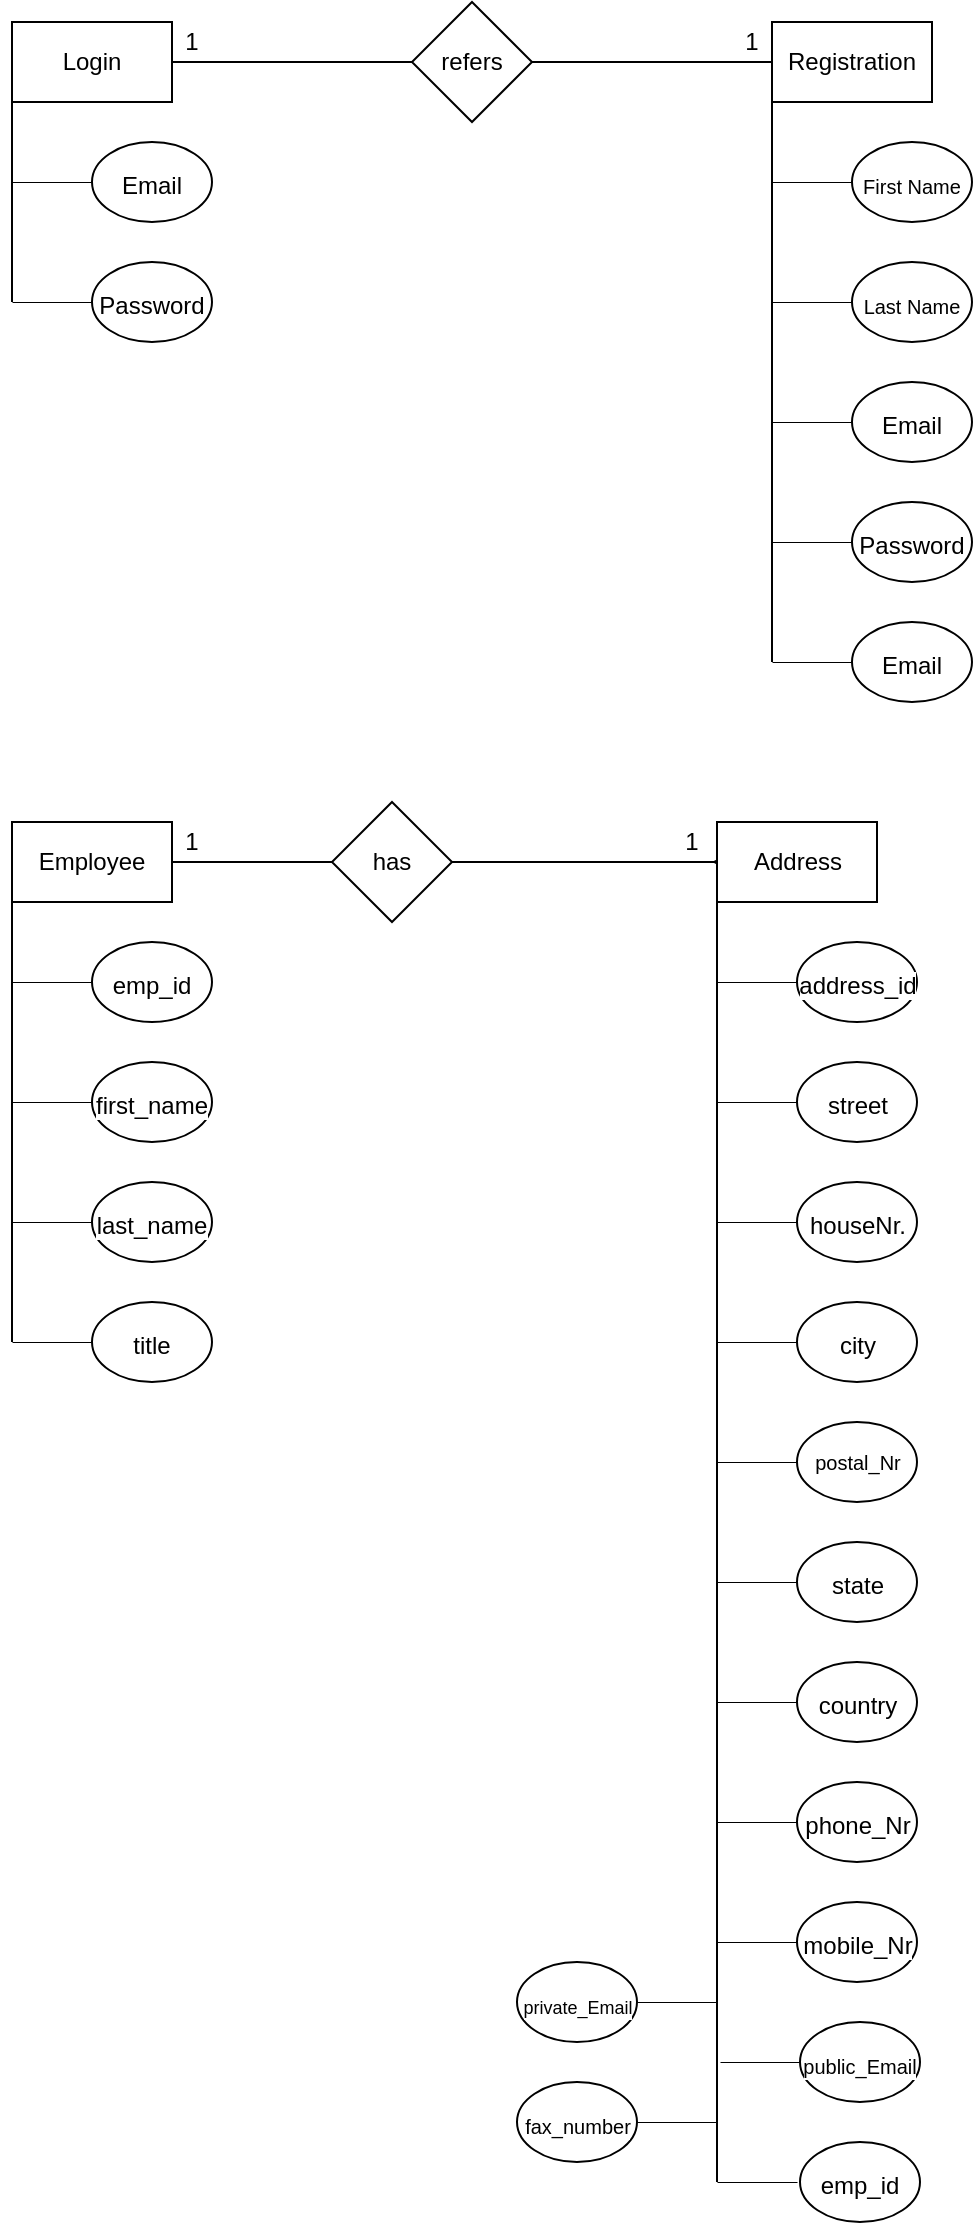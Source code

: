 <mxfile version="22.1.16" type="device">
  <diagram name="Page-1" id="kr9EVviITW9TBXFejRC4">
    <mxGraphModel dx="1126" dy="561" grid="1" gridSize="10" guides="1" tooltips="1" connect="1" arrows="1" fold="1" page="1" pageScale="1" pageWidth="827" pageHeight="1169" math="0" shadow="0">
      <root>
        <mxCell id="0" />
        <mxCell id="1" parent="0" />
        <mxCell id="9rN-HTs9b1Wg2l5YEKM0-1" value="Login" style="rounded=0;whiteSpace=wrap;html=1;" parent="1" vertex="1">
          <mxGeometry x="40" y="40" width="80" height="40" as="geometry" />
        </mxCell>
        <mxCell id="lOhiPZA9xh6wjAjMldB4-1" value="Registration" style="rounded=0;whiteSpace=wrap;html=1;" parent="1" vertex="1">
          <mxGeometry x="420" y="40" width="80" height="40" as="geometry" />
        </mxCell>
        <mxCell id="lOhiPZA9xh6wjAjMldB4-13" value="" style="line;strokeWidth=1;html=1;" parent="1" vertex="1">
          <mxGeometry x="120" y="55" width="120" height="10" as="geometry" />
        </mxCell>
        <mxCell id="lOhiPZA9xh6wjAjMldB4-14" value="refers" style="rhombus;whiteSpace=wrap;html=1;" parent="1" vertex="1">
          <mxGeometry x="240" y="30" width="60" height="60" as="geometry" />
        </mxCell>
        <mxCell id="lOhiPZA9xh6wjAjMldB4-15" value="" style="line;strokeWidth=1;html=1;" parent="1" vertex="1">
          <mxGeometry x="300" y="55" width="120" height="10" as="geometry" />
        </mxCell>
        <mxCell id="lOhiPZA9xh6wjAjMldB4-16" value="" style="line;strokeWidth=1;direction=south;html=1;spacingLeft=0;spacingBottom=0;spacingRight=0;perimeterSpacing=0;" parent="1" vertex="1">
          <mxGeometry x="35" y="80" width="10" height="100" as="geometry" />
        </mxCell>
        <mxCell id="lOhiPZA9xh6wjAjMldB4-17" value="" style="line;strokeWidth=1;direction=south;html=1;spacingLeft=0;spacingBottom=0;spacingRight=0;perimeterSpacing=0;" parent="1" vertex="1">
          <mxGeometry x="414" y="80" width="12" height="280" as="geometry" />
        </mxCell>
        <mxCell id="lOhiPZA9xh6wjAjMldB4-18" value="" style="line;strokeWidth=0.5;html=1;labelBackgroundColor=default;strokeColor=default;align=center;verticalAlign=top;spacingLeft=0;spacingRight=0;spacingTop=8;spacingBottom=0;fontFamily=Helvetica;fontSize=12;fontColor=default;fillColor=default;" parent="1" vertex="1">
          <mxGeometry x="40" y="110" width="40" height="20" as="geometry" />
        </mxCell>
        <mxCell id="lOhiPZA9xh6wjAjMldB4-20" value="" style="line;strokeWidth=0.5;html=1;labelBackgroundColor=default;strokeColor=default;align=center;verticalAlign=top;spacingLeft=0;spacingRight=0;spacingTop=8;spacingBottom=0;fontFamily=Helvetica;fontSize=12;fontColor=default;fillColor=default;" parent="1" vertex="1">
          <mxGeometry x="40" y="170" width="40" height="20" as="geometry" />
        </mxCell>
        <mxCell id="lOhiPZA9xh6wjAjMldB4-21" value="" style="line;strokeWidth=0.5;html=1;labelBackgroundColor=default;strokeColor=default;align=center;verticalAlign=top;spacingLeft=0;spacingRight=0;spacingTop=8;spacingBottom=0;fontFamily=Helvetica;fontSize=12;fontColor=default;fillColor=default;" parent="1" vertex="1">
          <mxGeometry x="420" y="110" width="40" height="20" as="geometry" />
        </mxCell>
        <mxCell id="lOhiPZA9xh6wjAjMldB4-23" value="" style="line;strokeWidth=0.5;html=1;labelBackgroundColor=default;strokeColor=default;align=center;verticalAlign=top;spacingLeft=0;spacingRight=0;spacingTop=8;spacingBottom=0;fontFamily=Helvetica;fontSize=12;fontColor=default;fillColor=default;" parent="1" vertex="1">
          <mxGeometry x="420" y="170" width="40" height="20" as="geometry" />
        </mxCell>
        <mxCell id="lOhiPZA9xh6wjAjMldB4-24" value="" style="line;strokeWidth=0.5;html=1;labelBackgroundColor=default;strokeColor=default;align=center;verticalAlign=top;spacingLeft=0;spacingRight=0;spacingTop=8;spacingBottom=0;fontFamily=Helvetica;fontSize=12;fontColor=default;fillColor=default;" parent="1" vertex="1">
          <mxGeometry x="420" y="290" width="40" height="20" as="geometry" />
        </mxCell>
        <mxCell id="lOhiPZA9xh6wjAjMldB4-25" value="" style="line;strokeWidth=0.5;html=1;labelBackgroundColor=default;strokeColor=default;align=center;verticalAlign=top;spacingLeft=0;spacingRight=0;spacingTop=8;spacingBottom=0;fontFamily=Helvetica;fontSize=12;fontColor=default;fillColor=default;" parent="1" vertex="1">
          <mxGeometry x="420" y="230" width="40" height="20" as="geometry" />
        </mxCell>
        <mxCell id="lOhiPZA9xh6wjAjMldB4-26" value="" style="line;strokeWidth=0.5;html=1;labelBackgroundColor=default;strokeColor=default;align=center;verticalAlign=top;spacingLeft=0;spacingRight=0;spacingTop=8;spacingBottom=0;fontFamily=Helvetica;fontSize=12;fontColor=default;fillColor=default;" parent="1" vertex="1">
          <mxGeometry x="420" y="350" width="40" height="20" as="geometry" />
        </mxCell>
        <mxCell id="lOhiPZA9xh6wjAjMldB4-30" value="Email" style="ellipse;whiteSpace=wrap;html=1;labelBackgroundColor=default;strokeColor=default;strokeWidth=1;align=center;verticalAlign=top;spacingLeft=0;spacingRight=0;spacingTop=8;spacingBottom=0;fontFamily=Helvetica;fontSize=12;fontColor=default;fillColor=default;" parent="1" vertex="1">
          <mxGeometry x="80" y="100" width="60" height="40" as="geometry" />
        </mxCell>
        <mxCell id="lOhiPZA9xh6wjAjMldB4-32" value="Password" style="ellipse;whiteSpace=wrap;html=1;labelBackgroundColor=default;strokeColor=default;strokeWidth=1;align=center;verticalAlign=top;spacingLeft=0;spacingRight=0;spacingTop=8;spacingBottom=0;fontFamily=Helvetica;fontSize=12;fontColor=default;fillColor=default;" parent="1" vertex="1">
          <mxGeometry x="80" y="160" width="60" height="40" as="geometry" />
        </mxCell>
        <mxCell id="lOhiPZA9xh6wjAjMldB4-33" value="&lt;font style=&quot;font-size: 10px;&quot;&gt;First Name&lt;/font&gt;" style="ellipse;whiteSpace=wrap;html=1;labelBackgroundColor=default;strokeColor=default;strokeWidth=1;align=center;verticalAlign=top;spacingLeft=0;spacingRight=0;spacingTop=8;spacingBottom=0;fontFamily=Helvetica;fontSize=12;fontColor=default;fillColor=default;" parent="1" vertex="1">
          <mxGeometry x="460" y="100" width="60" height="40" as="geometry" />
        </mxCell>
        <mxCell id="lOhiPZA9xh6wjAjMldB4-34" value="&lt;font style=&quot;font-size: 10px;&quot;&gt;Last Name&lt;/font&gt;" style="ellipse;whiteSpace=wrap;html=1;labelBackgroundColor=default;strokeColor=default;strokeWidth=1;align=center;verticalAlign=top;spacingLeft=0;spacingRight=0;spacingTop=8;spacingBottom=0;fontFamily=Helvetica;fontSize=12;fontColor=default;fillColor=default;" parent="1" vertex="1">
          <mxGeometry x="460" y="160" width="60" height="40" as="geometry" />
        </mxCell>
        <mxCell id="lOhiPZA9xh6wjAjMldB4-35" value="Email" style="ellipse;whiteSpace=wrap;html=1;labelBackgroundColor=default;strokeColor=default;strokeWidth=1;align=center;verticalAlign=top;spacingLeft=0;spacingRight=0;spacingTop=8;spacingBottom=0;fontFamily=Helvetica;fontSize=12;fontColor=default;fillColor=default;" parent="1" vertex="1">
          <mxGeometry x="460" y="340" width="60" height="40" as="geometry" />
        </mxCell>
        <mxCell id="lOhiPZA9xh6wjAjMldB4-36" value="Password" style="ellipse;whiteSpace=wrap;html=1;labelBackgroundColor=default;strokeColor=default;strokeWidth=1;align=center;verticalAlign=top;spacingLeft=0;spacingRight=0;spacingTop=8;spacingBottom=0;fontFamily=Helvetica;fontSize=12;fontColor=default;fillColor=default;" parent="1" vertex="1">
          <mxGeometry x="460" y="280" width="60" height="40" as="geometry" />
        </mxCell>
        <mxCell id="lOhiPZA9xh6wjAjMldB4-37" value="Email" style="ellipse;whiteSpace=wrap;html=1;labelBackgroundColor=default;strokeColor=default;strokeWidth=1;align=center;verticalAlign=top;spacingLeft=0;spacingRight=0;spacingTop=8;spacingBottom=0;fontFamily=Helvetica;fontSize=12;fontColor=default;fillColor=default;" parent="1" vertex="1">
          <mxGeometry x="460" y="220" width="60" height="40" as="geometry" />
        </mxCell>
        <mxCell id="lOhiPZA9xh6wjAjMldB4-38" value="1" style="text;html=1;strokeColor=none;fillColor=none;align=center;verticalAlign=middle;whiteSpace=wrap;rounded=0;fontSize=12;fontFamily=Helvetica;fontColor=default;" parent="1" vertex="1">
          <mxGeometry x="120" y="45" width="20" height="10" as="geometry" />
        </mxCell>
        <mxCell id="lOhiPZA9xh6wjAjMldB4-39" value="1" style="text;html=1;strokeColor=none;fillColor=none;align=center;verticalAlign=middle;whiteSpace=wrap;rounded=0;fontSize=12;fontFamily=Helvetica;fontColor=default;" parent="1" vertex="1">
          <mxGeometry x="400" y="45" width="20" height="10" as="geometry" />
        </mxCell>
        <mxCell id="lOhiPZA9xh6wjAjMldB4-41" value="Employee" style="rounded=0;whiteSpace=wrap;html=1;" parent="1" vertex="1">
          <mxGeometry x="40" y="440" width="80" height="40" as="geometry" />
        </mxCell>
        <mxCell id="lOhiPZA9xh6wjAjMldB4-42" value="" style="line;strokeWidth=1;direction=south;html=1;spacingLeft=0;spacingBottom=0;spacingRight=0;perimeterSpacing=0;" parent="1" vertex="1">
          <mxGeometry x="35" y="480" width="10" height="220" as="geometry" />
        </mxCell>
        <mxCell id="lOhiPZA9xh6wjAjMldB4-43" value="" style="line;strokeWidth=0.5;html=1;labelBackgroundColor=default;strokeColor=default;align=center;verticalAlign=top;spacingLeft=0;spacingRight=0;spacingTop=8;spacingBottom=0;fontFamily=Helvetica;fontSize=12;fontColor=default;fillColor=default;" parent="1" vertex="1">
          <mxGeometry x="40" y="510" width="40" height="20" as="geometry" />
        </mxCell>
        <mxCell id="lOhiPZA9xh6wjAjMldB4-44" value="" style="line;strokeWidth=0.5;html=1;labelBackgroundColor=default;strokeColor=default;align=center;verticalAlign=top;spacingLeft=0;spacingRight=0;spacingTop=8;spacingBottom=0;fontFamily=Helvetica;fontSize=12;fontColor=default;fillColor=default;" parent="1" vertex="1">
          <mxGeometry x="40" y="570" width="40" height="20" as="geometry" />
        </mxCell>
        <mxCell id="lOhiPZA9xh6wjAjMldB4-45" value="emp_id" style="ellipse;whiteSpace=wrap;html=1;labelBackgroundColor=default;strokeColor=default;strokeWidth=1;align=center;verticalAlign=top;spacingLeft=0;spacingRight=0;spacingTop=8;spacingBottom=0;fontFamily=Helvetica;fontSize=12;fontColor=default;fillColor=default;" parent="1" vertex="1">
          <mxGeometry x="80" y="500" width="60" height="40" as="geometry" />
        </mxCell>
        <mxCell id="lOhiPZA9xh6wjAjMldB4-46" value="first_name" style="ellipse;whiteSpace=wrap;html=1;labelBackgroundColor=default;strokeColor=default;strokeWidth=1;align=center;verticalAlign=top;spacingLeft=0;spacingRight=0;spacingTop=8;spacingBottom=0;fontFamily=Helvetica;fontSize=12;fontColor=default;fillColor=default;" parent="1" vertex="1">
          <mxGeometry x="80" y="560" width="60" height="40" as="geometry" />
        </mxCell>
        <mxCell id="lOhiPZA9xh6wjAjMldB4-48" value="" style="line;strokeWidth=0.5;html=1;labelBackgroundColor=default;strokeColor=default;align=center;verticalAlign=top;spacingLeft=0;spacingRight=0;spacingTop=8;spacingBottom=0;fontFamily=Helvetica;fontSize=12;fontColor=default;fillColor=default;" parent="1" vertex="1">
          <mxGeometry x="40" y="630" width="40" height="20" as="geometry" />
        </mxCell>
        <mxCell id="lOhiPZA9xh6wjAjMldB4-49" value="" style="line;strokeWidth=0.5;html=1;labelBackgroundColor=default;strokeColor=default;align=center;verticalAlign=top;spacingLeft=0;spacingRight=0;spacingTop=8;spacingBottom=0;fontFamily=Helvetica;fontSize=12;fontColor=default;fillColor=default;" parent="1" vertex="1">
          <mxGeometry x="40" y="690" width="40" height="20" as="geometry" />
        </mxCell>
        <mxCell id="lOhiPZA9xh6wjAjMldB4-60" value="title" style="ellipse;whiteSpace=wrap;html=1;labelBackgroundColor=default;strokeColor=default;strokeWidth=1;align=center;verticalAlign=top;spacingLeft=0;spacingRight=0;spacingTop=8;spacingBottom=0;fontFamily=Helvetica;fontSize=12;fontColor=default;fillColor=default;" parent="1" vertex="1">
          <mxGeometry x="80" y="680" width="60" height="40" as="geometry" />
        </mxCell>
        <mxCell id="lOhiPZA9xh6wjAjMldB4-61" value="last_name" style="ellipse;whiteSpace=wrap;html=1;labelBackgroundColor=default;strokeColor=default;strokeWidth=1;align=center;verticalAlign=top;spacingLeft=0;spacingRight=0;spacingTop=8;spacingBottom=0;fontFamily=Helvetica;fontSize=12;fontColor=default;fillColor=default;" parent="1" vertex="1">
          <mxGeometry x="80" y="620" width="60" height="40" as="geometry" />
        </mxCell>
        <mxCell id="5X1RgQWPyd6v_G7OUsLs-33" value="" style="edgeStyle=orthogonalEdgeStyle;rounded=0;orthogonalLoop=1;jettySize=auto;html=1;" edge="1" parent="1" source="5X1RgQWPyd6v_G7OUsLs-2" target="5X1RgQWPyd6v_G7OUsLs-31">
          <mxGeometry relative="1" as="geometry" />
        </mxCell>
        <mxCell id="5X1RgQWPyd6v_G7OUsLs-2" value="Address" style="rounded=0;whiteSpace=wrap;html=1;" vertex="1" parent="1">
          <mxGeometry x="392.5" y="440" width="80" height="40" as="geometry" />
        </mxCell>
        <mxCell id="5X1RgQWPyd6v_G7OUsLs-3" value="" style="line;strokeWidth=1;direction=south;html=1;spacingLeft=0;spacingBottom=0;spacingRight=0;perimeterSpacing=0;" vertex="1" parent="1">
          <mxGeometry x="387.5" y="480" width="10" height="640" as="geometry" />
        </mxCell>
        <mxCell id="5X1RgQWPyd6v_G7OUsLs-4" value="" style="line;strokeWidth=0.5;html=1;labelBackgroundColor=default;strokeColor=default;align=center;verticalAlign=top;spacingLeft=0;spacingRight=0;spacingTop=8;spacingBottom=0;fontFamily=Helvetica;fontSize=12;fontColor=default;fillColor=default;" vertex="1" parent="1">
          <mxGeometry x="392.5" y="510" width="40" height="20" as="geometry" />
        </mxCell>
        <mxCell id="5X1RgQWPyd6v_G7OUsLs-5" value="" style="line;strokeWidth=0.5;html=1;labelBackgroundColor=default;strokeColor=default;align=center;verticalAlign=top;spacingLeft=0;spacingRight=0;spacingTop=8;spacingBottom=0;fontFamily=Helvetica;fontSize=12;fontColor=default;fillColor=default;" vertex="1" parent="1">
          <mxGeometry x="392.5" y="570" width="40" height="20" as="geometry" />
        </mxCell>
        <mxCell id="5X1RgQWPyd6v_G7OUsLs-6" value="address_id" style="ellipse;whiteSpace=wrap;html=1;labelBackgroundColor=default;strokeColor=default;strokeWidth=1;align=center;verticalAlign=top;spacingLeft=0;spacingRight=0;spacingTop=8;spacingBottom=0;fontFamily=Helvetica;fontSize=12;fontColor=default;fillColor=default;" vertex="1" parent="1">
          <mxGeometry x="432.5" y="500" width="60" height="40" as="geometry" />
        </mxCell>
        <mxCell id="5X1RgQWPyd6v_G7OUsLs-7" value="street" style="ellipse;whiteSpace=wrap;html=1;labelBackgroundColor=default;strokeColor=default;strokeWidth=1;align=center;verticalAlign=top;spacingLeft=0;spacingRight=0;spacingTop=8;spacingBottom=0;fontFamily=Helvetica;fontSize=12;fontColor=default;fillColor=default;" vertex="1" parent="1">
          <mxGeometry x="432.5" y="560" width="60" height="40" as="geometry" />
        </mxCell>
        <mxCell id="5X1RgQWPyd6v_G7OUsLs-8" value="" style="line;strokeWidth=0.5;html=1;labelBackgroundColor=default;strokeColor=default;align=center;verticalAlign=top;spacingLeft=0;spacingRight=0;spacingTop=8;spacingBottom=0;fontFamily=Helvetica;fontSize=12;fontColor=default;fillColor=default;" vertex="1" parent="1">
          <mxGeometry x="392.5" y="630" width="40" height="20" as="geometry" />
        </mxCell>
        <mxCell id="5X1RgQWPyd6v_G7OUsLs-9" value="" style="line;strokeWidth=0.5;html=1;labelBackgroundColor=default;strokeColor=default;align=center;verticalAlign=top;spacingLeft=0;spacingRight=0;spacingTop=8;spacingBottom=0;fontFamily=Helvetica;fontSize=12;fontColor=default;fillColor=default;" vertex="1" parent="1">
          <mxGeometry x="392.5" y="690" width="40" height="20" as="geometry" />
        </mxCell>
        <mxCell id="5X1RgQWPyd6v_G7OUsLs-10" value="" style="line;strokeWidth=0.5;html=1;labelBackgroundColor=default;strokeColor=default;align=center;verticalAlign=top;spacingLeft=0;spacingRight=0;spacingTop=8;spacingBottom=0;fontFamily=Helvetica;fontSize=12;fontColor=default;fillColor=default;" vertex="1" parent="1">
          <mxGeometry x="392.5" y="750" width="40" height="20" as="geometry" />
        </mxCell>
        <mxCell id="5X1RgQWPyd6v_G7OUsLs-11" value="" style="line;strokeWidth=0.5;html=1;labelBackgroundColor=default;strokeColor=default;align=center;verticalAlign=top;spacingLeft=0;spacingRight=0;spacingTop=8;spacingBottom=0;fontFamily=Helvetica;fontSize=12;fontColor=default;fillColor=default;" vertex="1" parent="1">
          <mxGeometry x="392.5" y="810" width="40" height="20" as="geometry" />
        </mxCell>
        <mxCell id="5X1RgQWPyd6v_G7OUsLs-12" value="" style="line;strokeWidth=0.5;html=1;labelBackgroundColor=default;strokeColor=default;align=center;verticalAlign=top;spacingLeft=0;spacingRight=0;spacingTop=8;spacingBottom=0;fontFamily=Helvetica;fontSize=12;fontColor=default;fillColor=default;" vertex="1" parent="1">
          <mxGeometry x="392.5" y="870" width="40" height="20" as="geometry" />
        </mxCell>
        <mxCell id="5X1RgQWPyd6v_G7OUsLs-13" value="" style="line;strokeWidth=0.5;html=1;labelBackgroundColor=default;strokeColor=default;align=center;verticalAlign=top;spacingLeft=0;spacingRight=0;spacingTop=8;spacingBottom=0;fontFamily=Helvetica;fontSize=12;fontColor=default;fillColor=default;" vertex="1" parent="1">
          <mxGeometry x="392.5" y="930" width="40" height="20" as="geometry" />
        </mxCell>
        <mxCell id="5X1RgQWPyd6v_G7OUsLs-14" value="" style="line;strokeWidth=0.5;html=1;labelBackgroundColor=default;strokeColor=default;align=center;verticalAlign=top;spacingLeft=0;spacingRight=0;spacingTop=8;spacingBottom=0;fontFamily=Helvetica;fontSize=12;fontColor=default;fillColor=default;" vertex="1" parent="1">
          <mxGeometry x="392.5" y="990" width="40" height="20" as="geometry" />
        </mxCell>
        <mxCell id="5X1RgQWPyd6v_G7OUsLs-15" value="phone_Nr" style="ellipse;whiteSpace=wrap;html=1;labelBackgroundColor=default;strokeColor=default;strokeWidth=1;align=center;verticalAlign=top;spacingLeft=0;spacingRight=0;spacingTop=8;spacingBottom=0;fontFamily=Helvetica;fontSize=12;fontColor=default;fillColor=default;" vertex="1" parent="1">
          <mxGeometry x="432.5" y="920" width="60" height="40" as="geometry" />
        </mxCell>
        <mxCell id="5X1RgQWPyd6v_G7OUsLs-16" value="country" style="ellipse;whiteSpace=wrap;html=1;labelBackgroundColor=default;strokeColor=default;strokeWidth=1;align=center;verticalAlign=top;spacingLeft=0;spacingRight=0;spacingTop=8;spacingBottom=0;fontFamily=Helvetica;fontSize=12;fontColor=default;fillColor=default;" vertex="1" parent="1">
          <mxGeometry x="432.5" y="860" width="60" height="40" as="geometry" />
        </mxCell>
        <mxCell id="5X1RgQWPyd6v_G7OUsLs-17" value="state" style="ellipse;whiteSpace=wrap;html=1;labelBackgroundColor=default;strokeColor=default;strokeWidth=1;align=center;verticalAlign=top;spacingLeft=0;spacingRight=0;spacingTop=8;spacingBottom=0;fontFamily=Helvetica;fontSize=12;fontColor=default;fillColor=default;" vertex="1" parent="1">
          <mxGeometry x="432.5" y="800" width="60" height="40" as="geometry" />
        </mxCell>
        <mxCell id="5X1RgQWPyd6v_G7OUsLs-18" value="postal_Nr" style="ellipse;whiteSpace=wrap;html=1;labelBackgroundColor=default;strokeColor=default;strokeWidth=1;align=center;verticalAlign=top;spacingLeft=0;spacingRight=0;spacingTop=8;spacingBottom=0;fontFamily=Helvetica;fontSize=10;fontColor=default;fillColor=default;" vertex="1" parent="1">
          <mxGeometry x="432.5" y="740" width="60" height="40" as="geometry" />
        </mxCell>
        <mxCell id="5X1RgQWPyd6v_G7OUsLs-19" value="city" style="ellipse;whiteSpace=wrap;html=1;labelBackgroundColor=default;strokeColor=default;strokeWidth=1;align=center;verticalAlign=top;spacingLeft=0;spacingRight=0;spacingTop=8;spacingBottom=0;fontFamily=Helvetica;fontSize=12;fontColor=default;fillColor=default;" vertex="1" parent="1">
          <mxGeometry x="432.5" y="680" width="60" height="40" as="geometry" />
        </mxCell>
        <mxCell id="5X1RgQWPyd6v_G7OUsLs-20" value="houseNr." style="ellipse;whiteSpace=wrap;html=1;labelBackgroundColor=default;strokeColor=default;strokeWidth=1;align=center;verticalAlign=top;spacingLeft=0;spacingRight=0;spacingTop=8;spacingBottom=0;fontFamily=Helvetica;fontSize=12;fontColor=default;fillColor=default;" vertex="1" parent="1">
          <mxGeometry x="432.5" y="620" width="60" height="40" as="geometry" />
        </mxCell>
        <mxCell id="5X1RgQWPyd6v_G7OUsLs-21" value="mobile_Nr" style="ellipse;whiteSpace=wrap;html=1;labelBackgroundColor=default;strokeColor=default;strokeWidth=1;align=center;verticalAlign=top;spacingLeft=0;spacingRight=0;spacingTop=8;spacingBottom=0;fontFamily=Helvetica;fontSize=12;fontColor=default;fillColor=default;" vertex="1" parent="1">
          <mxGeometry x="432.5" y="980" width="60" height="40" as="geometry" />
        </mxCell>
        <mxCell id="5X1RgQWPyd6v_G7OUsLs-22" value="&lt;font style=&quot;font-size: 10px;&quot;&gt;public_Email&lt;/font&gt;" style="ellipse;whiteSpace=wrap;html=1;labelBackgroundColor=default;strokeColor=default;strokeWidth=1;align=center;verticalAlign=top;spacingLeft=0;spacingRight=0;spacingTop=8;spacingBottom=0;fontFamily=Helvetica;fontSize=12;fontColor=default;fillColor=default;" vertex="1" parent="1">
          <mxGeometry x="434" y="1040" width="60" height="40" as="geometry" />
        </mxCell>
        <mxCell id="5X1RgQWPyd6v_G7OUsLs-23" value="&lt;font style=&quot;font-size: 9px;&quot;&gt;private_Email&lt;/font&gt;" style="ellipse;whiteSpace=wrap;html=1;labelBackgroundColor=default;strokeColor=default;strokeWidth=1;align=center;verticalAlign=top;spacingLeft=0;spacingRight=0;spacingTop=8;spacingBottom=0;fontFamily=Helvetica;fontSize=12;fontColor=default;fillColor=default;" vertex="1" parent="1">
          <mxGeometry x="292.5" y="1010" width="60" height="40" as="geometry" />
        </mxCell>
        <mxCell id="5X1RgQWPyd6v_G7OUsLs-24" value="emp_id" style="ellipse;whiteSpace=wrap;html=1;labelBackgroundColor=default;strokeColor=default;strokeWidth=1;align=center;verticalAlign=top;spacingLeft=0;spacingRight=0;spacingTop=8;spacingBottom=0;fontFamily=Helvetica;fontSize=12;fontColor=default;fillColor=default;" vertex="1" parent="1">
          <mxGeometry x="434" y="1100" width="60" height="40" as="geometry" />
        </mxCell>
        <mxCell id="5X1RgQWPyd6v_G7OUsLs-25" value="&lt;font style=&quot;font-size: 10px;&quot;&gt;fax_number&lt;/font&gt;" style="ellipse;whiteSpace=wrap;html=1;labelBackgroundColor=default;strokeColor=default;strokeWidth=1;align=center;verticalAlign=top;spacingLeft=0;spacingRight=0;spacingTop=8;spacingBottom=0;fontFamily=Helvetica;fontSize=12;fontColor=default;fillColor=default;" vertex="1" parent="1">
          <mxGeometry x="292.5" y="1070" width="60" height="40" as="geometry" />
        </mxCell>
        <mxCell id="5X1RgQWPyd6v_G7OUsLs-26" value="" style="line;strokeWidth=0.5;html=1;labelBackgroundColor=default;strokeColor=default;align=center;verticalAlign=top;spacingLeft=0;spacingRight=0;spacingTop=8;spacingBottom=0;fontFamily=Helvetica;fontSize=12;fontColor=default;fillColor=default;" vertex="1" parent="1">
          <mxGeometry x="394" y="1050" width="40" height="20" as="geometry" />
        </mxCell>
        <mxCell id="5X1RgQWPyd6v_G7OUsLs-27" value="" style="line;strokeWidth=0.5;html=1;labelBackgroundColor=default;strokeColor=default;align=center;verticalAlign=top;spacingLeft=0;spacingRight=0;spacingTop=8;spacingBottom=0;fontFamily=Helvetica;fontSize=12;fontColor=default;fillColor=default;" vertex="1" parent="1">
          <mxGeometry x="392.5" y="1110" width="40" height="20" as="geometry" />
        </mxCell>
        <mxCell id="5X1RgQWPyd6v_G7OUsLs-28" value="" style="line;strokeWidth=0.5;html=1;labelBackgroundColor=default;strokeColor=default;align=center;verticalAlign=top;spacingLeft=0;spacingRight=0;spacingTop=8;spacingBottom=0;fontFamily=Helvetica;fontSize=12;fontColor=default;fillColor=default;" vertex="1" parent="1">
          <mxGeometry x="352.5" y="1080" width="40" height="20" as="geometry" />
        </mxCell>
        <mxCell id="5X1RgQWPyd6v_G7OUsLs-29" value="" style="line;strokeWidth=0.5;html=1;labelBackgroundColor=default;strokeColor=default;align=center;verticalAlign=top;spacingLeft=0;spacingRight=0;spacingTop=8;spacingBottom=0;fontFamily=Helvetica;fontSize=12;fontColor=default;fillColor=default;" vertex="1" parent="1">
          <mxGeometry x="352.5" y="1020" width="40" height="20" as="geometry" />
        </mxCell>
        <mxCell id="5X1RgQWPyd6v_G7OUsLs-30" value="" style="line;strokeWidth=1;html=1;" vertex="1" parent="1">
          <mxGeometry x="120" y="455" width="80" height="10" as="geometry" />
        </mxCell>
        <mxCell id="5X1RgQWPyd6v_G7OUsLs-31" value="" style="line;strokeWidth=1;html=1;" vertex="1" parent="1">
          <mxGeometry x="260" y="455" width="130" height="10" as="geometry" />
        </mxCell>
        <mxCell id="5X1RgQWPyd6v_G7OUsLs-32" value="has" style="rhombus;whiteSpace=wrap;html=1;" vertex="1" parent="1">
          <mxGeometry x="200" y="430" width="60" height="60" as="geometry" />
        </mxCell>
        <mxCell id="5X1RgQWPyd6v_G7OUsLs-34" value="1" style="text;html=1;strokeColor=none;fillColor=none;align=center;verticalAlign=middle;whiteSpace=wrap;rounded=0;fontSize=12;fontFamily=Helvetica;fontColor=default;" vertex="1" parent="1">
          <mxGeometry x="120" y="445" width="20" height="10" as="geometry" />
        </mxCell>
        <mxCell id="5X1RgQWPyd6v_G7OUsLs-35" value="1" style="text;html=1;strokeColor=none;fillColor=none;align=center;verticalAlign=middle;whiteSpace=wrap;rounded=0;fontSize=12;fontFamily=Helvetica;fontColor=default;" vertex="1" parent="1">
          <mxGeometry x="370" y="445" width="20" height="10" as="geometry" />
        </mxCell>
      </root>
    </mxGraphModel>
  </diagram>
</mxfile>
